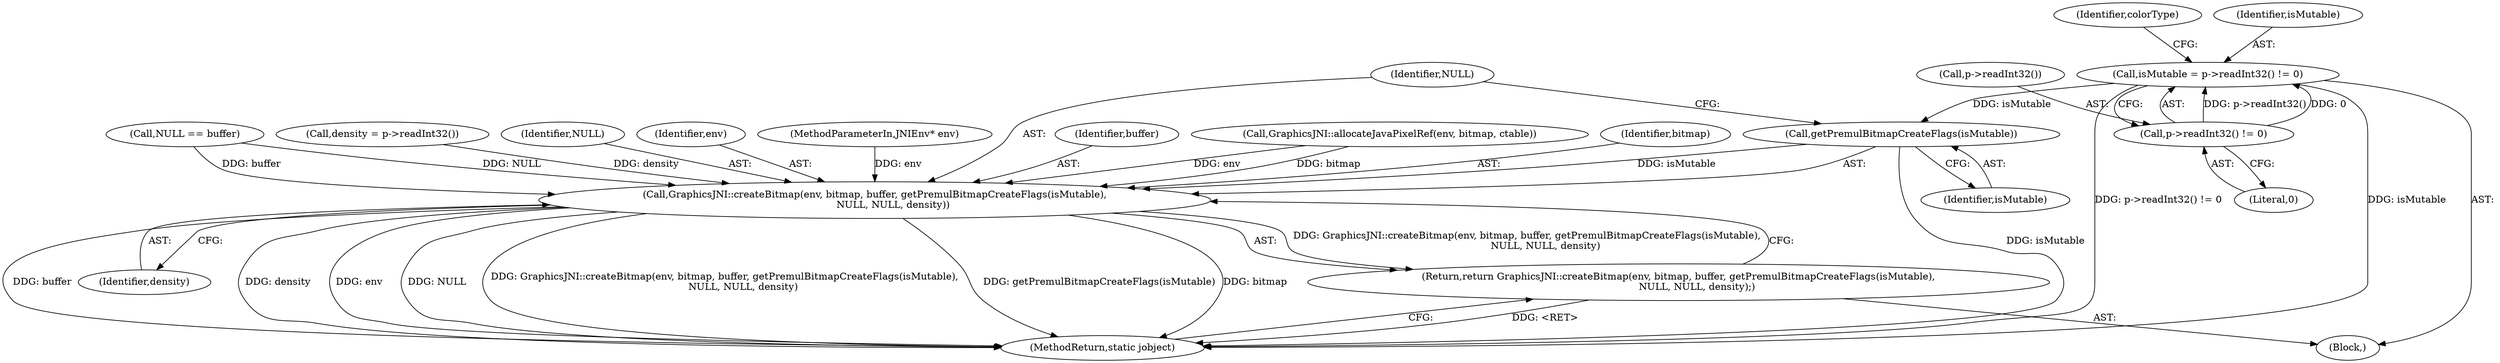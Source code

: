 digraph "0_Android_d44e5bde18a41beda39d49189bef7f2ba7c8f3cb@API" {
"1000121" [label="(Call,isMutable = p->readInt32() != 0)"];
"1000123" [label="(Call,p->readInt32() != 0)"];
"1000278" [label="(Call,getPremulBitmapCreateFlags(isMutable))"];
"1000274" [label="(Call,GraphicsJNI::createBitmap(env, bitmap, buffer, getPremulBitmapCreateFlags(isMutable),\n            NULL, NULL, density))"];
"1000273" [label="(Return,return GraphicsJNI::createBitmap(env, bitmap, buffer, getPremulBitmapCreateFlags(isMutable),\n            NULL, NULL, density);)"];
"1000128" [label="(Identifier,colorType)"];
"1000277" [label="(Identifier,buffer)"];
"1000227" [label="(Call,GraphicsJNI::allocateJavaPixelRef(env, bitmap, ctable))"];
"1000282" [label="(Identifier,density)"];
"1000273" [label="(Return,return GraphicsJNI::createBitmap(env, bitmap, buffer, getPremulBitmapCreateFlags(isMutable),\n            NULL, NULL, density);)"];
"1000283" [label="(MethodReturn,static jobject)"];
"1000276" [label="(Identifier,bitmap)"];
"1000232" [label="(Call,NULL == buffer)"];
"1000151" [label="(Call,density = p->readInt32())"];
"1000281" [label="(Identifier,NULL)"];
"1000124" [label="(Call,p->readInt32())"];
"1000275" [label="(Identifier,env)"];
"1000278" [label="(Call,getPremulBitmapCreateFlags(isMutable))"];
"1000123" [label="(Call,p->readInt32() != 0)"];
"1000122" [label="(Identifier,isMutable)"];
"1000101" [label="(MethodParameterIn,JNIEnv* env)"];
"1000280" [label="(Identifier,NULL)"];
"1000279" [label="(Identifier,isMutable)"];
"1000121" [label="(Call,isMutable = p->readInt32() != 0)"];
"1000104" [label="(Block,)"];
"1000125" [label="(Literal,0)"];
"1000274" [label="(Call,GraphicsJNI::createBitmap(env, bitmap, buffer, getPremulBitmapCreateFlags(isMutable),\n            NULL, NULL, density))"];
"1000121" -> "1000104"  [label="AST: "];
"1000121" -> "1000123"  [label="CFG: "];
"1000122" -> "1000121"  [label="AST: "];
"1000123" -> "1000121"  [label="AST: "];
"1000128" -> "1000121"  [label="CFG: "];
"1000121" -> "1000283"  [label="DDG: p->readInt32() != 0"];
"1000121" -> "1000283"  [label="DDG: isMutable"];
"1000123" -> "1000121"  [label="DDG: p->readInt32()"];
"1000123" -> "1000121"  [label="DDG: 0"];
"1000121" -> "1000278"  [label="DDG: isMutable"];
"1000123" -> "1000125"  [label="CFG: "];
"1000124" -> "1000123"  [label="AST: "];
"1000125" -> "1000123"  [label="AST: "];
"1000278" -> "1000274"  [label="AST: "];
"1000278" -> "1000279"  [label="CFG: "];
"1000279" -> "1000278"  [label="AST: "];
"1000280" -> "1000278"  [label="CFG: "];
"1000278" -> "1000283"  [label="DDG: isMutable"];
"1000278" -> "1000274"  [label="DDG: isMutable"];
"1000274" -> "1000273"  [label="AST: "];
"1000274" -> "1000282"  [label="CFG: "];
"1000275" -> "1000274"  [label="AST: "];
"1000276" -> "1000274"  [label="AST: "];
"1000277" -> "1000274"  [label="AST: "];
"1000280" -> "1000274"  [label="AST: "];
"1000281" -> "1000274"  [label="AST: "];
"1000282" -> "1000274"  [label="AST: "];
"1000273" -> "1000274"  [label="CFG: "];
"1000274" -> "1000283"  [label="DDG: density"];
"1000274" -> "1000283"  [label="DDG: env"];
"1000274" -> "1000283"  [label="DDG: NULL"];
"1000274" -> "1000283"  [label="DDG: GraphicsJNI::createBitmap(env, bitmap, buffer, getPremulBitmapCreateFlags(isMutable),\n            NULL, NULL, density)"];
"1000274" -> "1000283"  [label="DDG: getPremulBitmapCreateFlags(isMutable)"];
"1000274" -> "1000283"  [label="DDG: bitmap"];
"1000274" -> "1000283"  [label="DDG: buffer"];
"1000274" -> "1000273"  [label="DDG: GraphicsJNI::createBitmap(env, bitmap, buffer, getPremulBitmapCreateFlags(isMutable),\n            NULL, NULL, density)"];
"1000227" -> "1000274"  [label="DDG: env"];
"1000227" -> "1000274"  [label="DDG: bitmap"];
"1000101" -> "1000274"  [label="DDG: env"];
"1000232" -> "1000274"  [label="DDG: buffer"];
"1000232" -> "1000274"  [label="DDG: NULL"];
"1000151" -> "1000274"  [label="DDG: density"];
"1000273" -> "1000104"  [label="AST: "];
"1000283" -> "1000273"  [label="CFG: "];
"1000273" -> "1000283"  [label="DDG: <RET>"];
}
